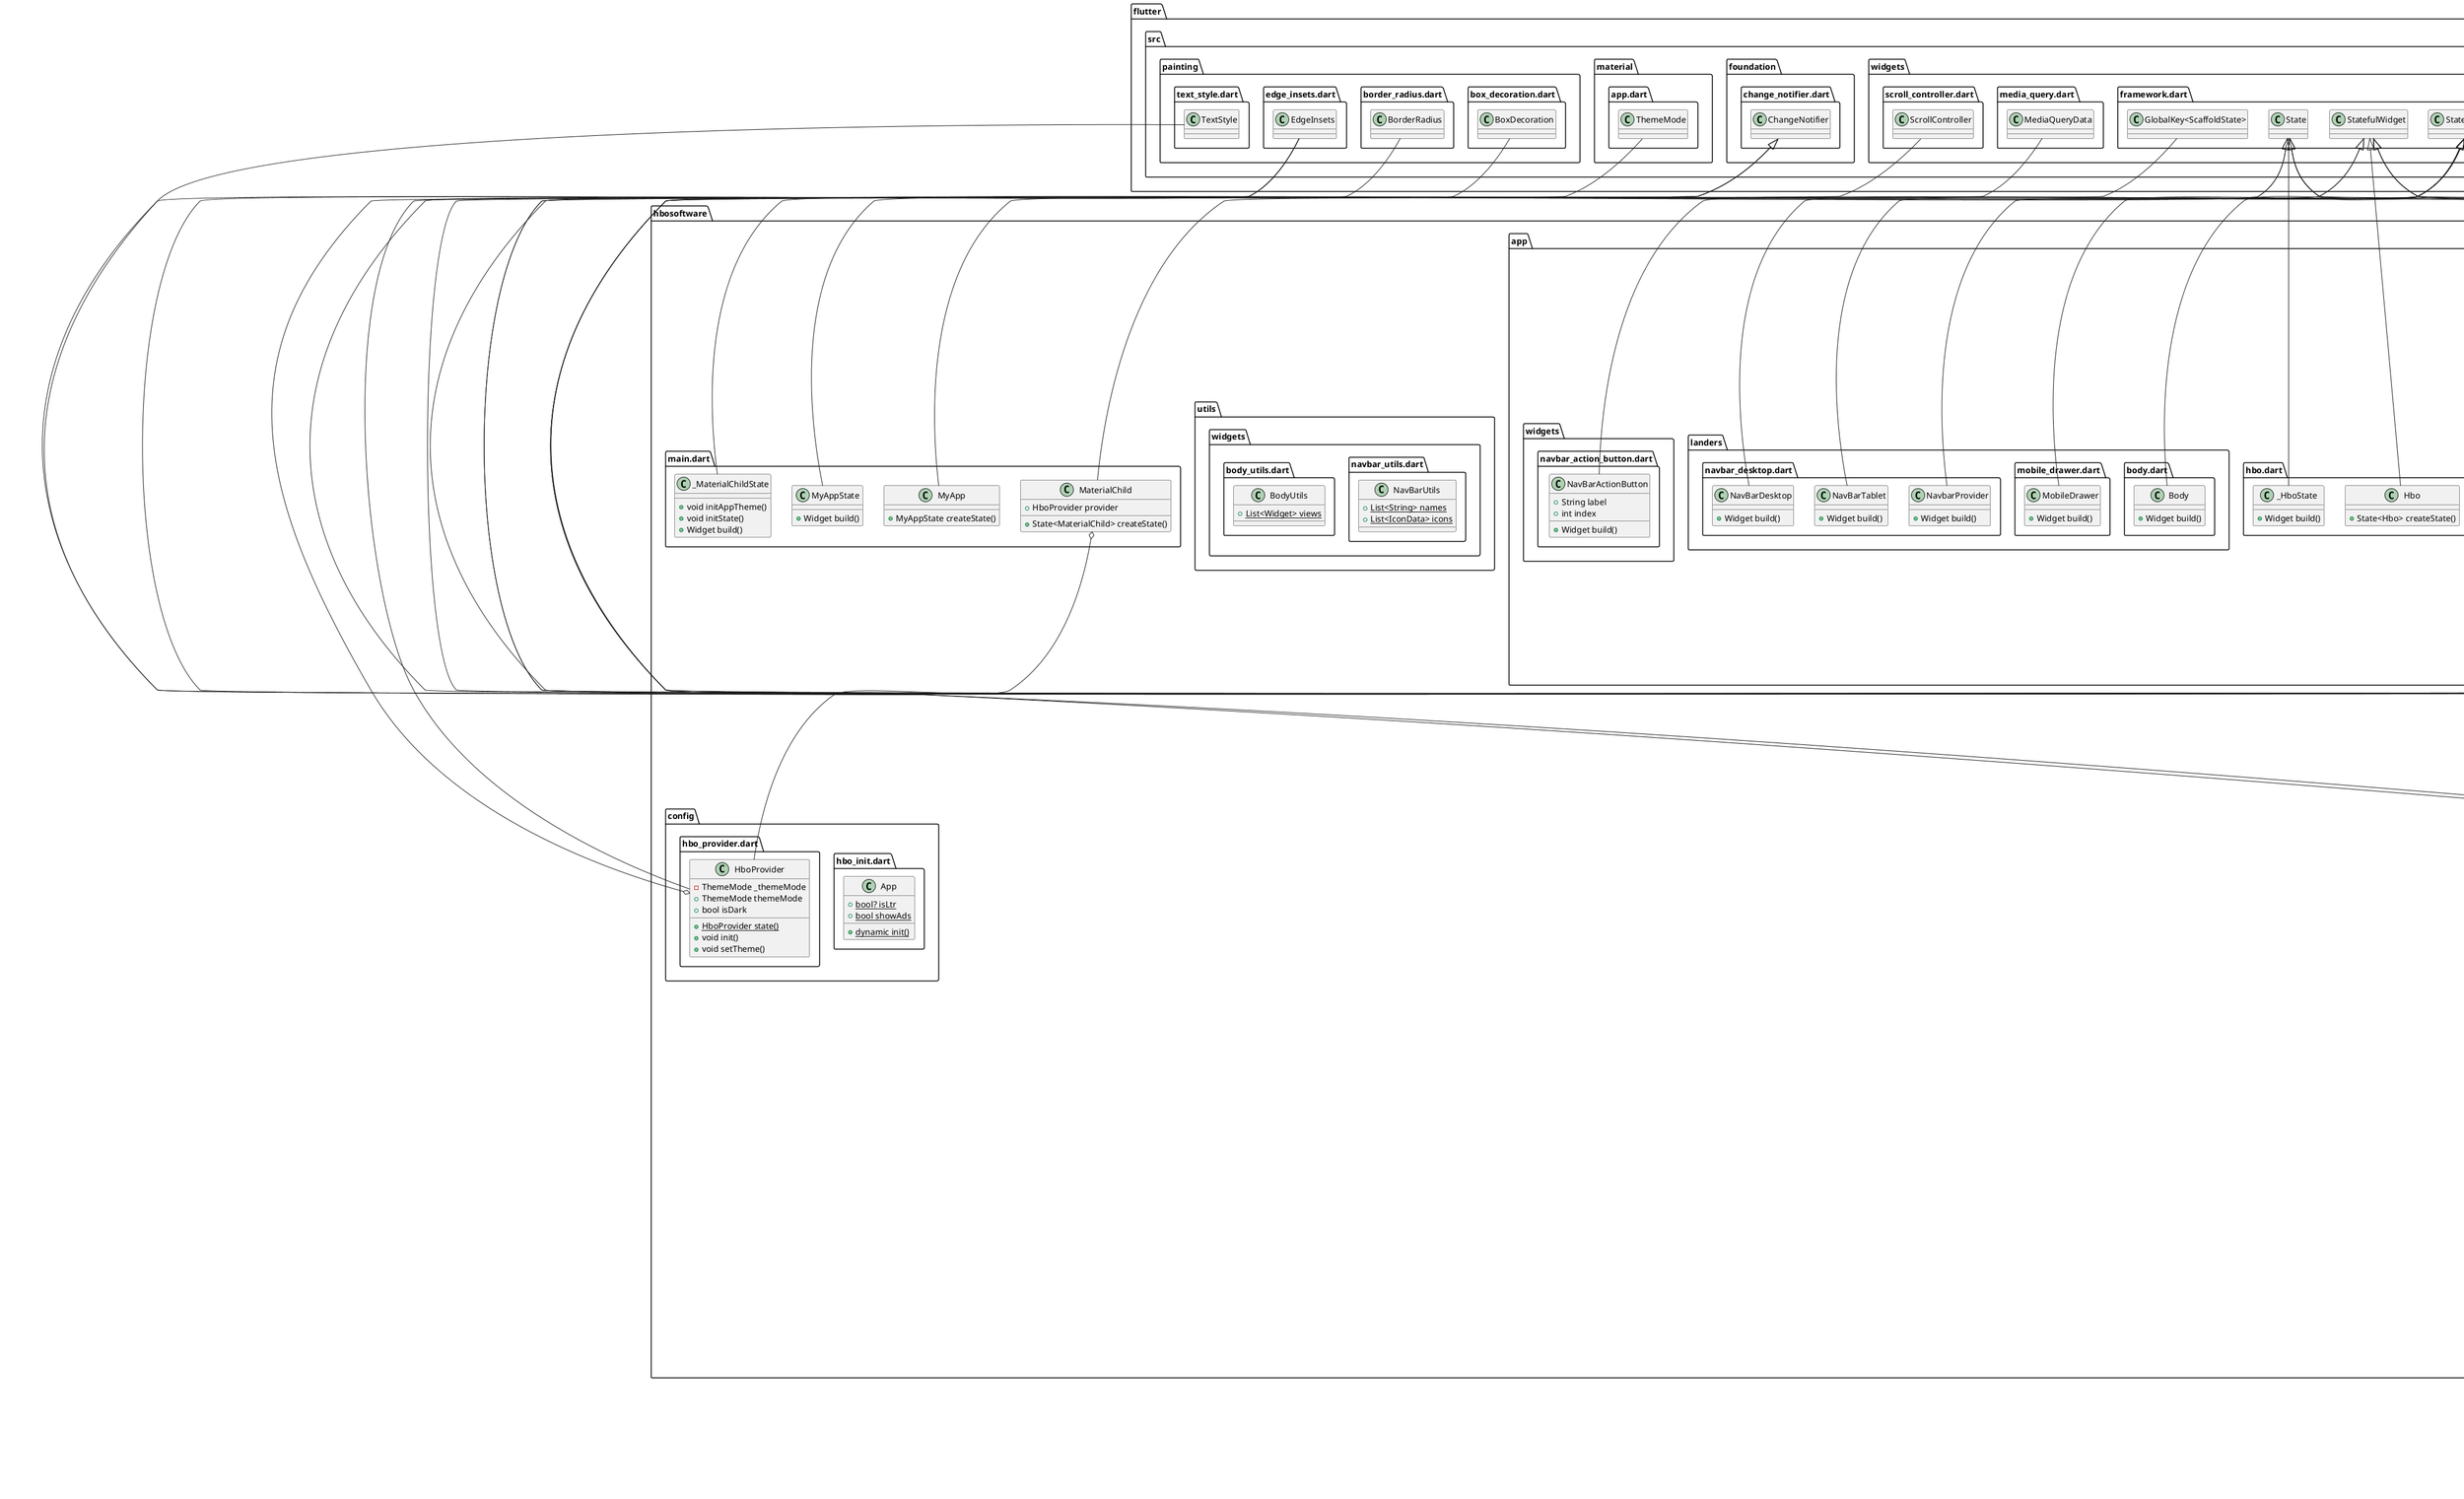 @startuml
set namespaceSeparator ::

class "hbosoftware::core::ui::toasts::hbo_toast.dart::HboToast" {
  {static} +HboToast toast
  +void error()
  +void info()
  +void message()
  +void success()
}

"hbosoftware::core::ui::toasts::hbo_toast.dart::HboToast" o-- "hbosoftware::core::ui::toasts::hbo_toast.dart::HboToast"
"hbosoftware::core::ui::toasts::warn.dart::Warn" <|-- "hbosoftware::core::ui::toasts::hbo_toast.dart::HboToast"

abstract class "hbosoftware::core::ui::toasts::warn.dart::Warn" {
  +void message()
  +void info()
  +void success()
  +void error()
}

class "hbosoftware::core::ui::hbo_spacer.dart::Space" {
  {static} +Widget? x
  {static} +Widget? y
  {static} +Widget? x1
  {static} +Widget? y1
  {static} +Widget? x2
  {static} +Widget? y2
  {static} +Widget? xm
  {static} +Widget? ym
  {static} +EdgeInsets? z
  {static} +EdgeInsets? h
  {static} +EdgeInsets? v
  {static} +EdgeInsets? h1
  {static} +EdgeInsets? v1
  {static} +EdgeInsets? h2
  {static} +EdgeInsets? v2
  {static} +Widget? top
  {static} +Widget? bottom
  {static} +Widget xf()
  {static} +Widget yf()
  {static} +EdgeInsets hf()
  {static} +EdgeInsets vf()
  {static} +EdgeInsets all()
  +FutureOr<void> initialize()
}

"hbosoftware::core::ui::hbo_spacer.dart::Space" o-- "flutter::src::widgets::framework.dart::Widget"
"hbosoftware::core::ui::hbo_spacer.dart::Space" o-- "flutter::src::painting::edge_insets.dart::EdgeInsets"
"hbosoftware::core::hbo_initiliazer.dart::InitializationAdapter" <|-- "hbosoftware::core::ui::hbo_spacer.dart::Space"

class "hbosoftware::core::ui::functions::hbo_scroll.dart::ScrollProvider" {
  +ScrollController scrollController
  +ScrollController controller
  +dynamic scroll()
  +dynamic scrollMobile()
}

"hbosoftware::core::ui::functions::hbo_scroll.dart::ScrollProvider" o-- "flutter::src::widgets::scroll_controller.dart::ScrollController"
"flutter::src::foundation::change_notifier.dart::ChangeNotifier" <|-- "hbosoftware::core::ui::functions::hbo_scroll.dart::ScrollProvider"

class "hbosoftware::core::ui::functions::drawer_provider.dart::DrawerProvider" {
  +GlobalKey<ScaffoldState> scafoldKey
  +GlobalKey<ScaffoldState> key
}

"hbosoftware::core::ui::functions::drawer_provider.dart::DrawerProvider" o-- "flutter::src::widgets::framework.dart::GlobalKey<ScaffoldState>"
"flutter::src::foundation::change_notifier.dart::ChangeNotifier" <|-- "hbosoftware::core::ui::functions::drawer_provider.dart::DrawerProvider"

class "hbosoftware::core::ui::thypography::app_typography.dart::HboText" {
  {static} +TextStyle? btn
  {static} +TextStyle? h1
  {static} +TextStyle? h1b
  {static} +TextStyle? h2
  {static} +TextStyle? h2b
  {static} +TextStyle? h3
  {static} +TextStyle? h3b
  {static} +TextStyle? b1
  {static} +TextStyle? b1b
  {static} +TextStyle? b2
  {static} +TextStyle? b2b
  {static} +TextStyle? l1
  {static} +TextStyle? l1b
  {static} +TextStyle? l2
  {static} +TextStyle? l2b
  +FutureOr<void> initialize()
}

"hbosoftware::core::ui::thypography::app_typography.dart::HboText" o-- "flutter::src::painting::text_style.dart::TextStyle"
"hbosoftware::core::hbo_initiliazer.dart::InitializationAdapter" <|-- "hbosoftware::core::ui::thypography::app_typography.dart::HboText"

class "hbosoftware::core::responsive::responsive.dart::HboResp" {
  +Widget mobile
  +Widget tablet
  +Widget desktop
  {static} +bool isMobile()
  {static} +bool isTablet()
  {static} +bool isDesktop()
  +Widget build()
}

"hbosoftware::core::responsive::responsive.dart::HboResp" o-- "flutter::src::widgets::framework.dart::Widget"
"flutter::src::widgets::framework.dart::StatelessWidget" <|-- "hbosoftware::core::responsive::responsive.dart::HboResp"

abstract class "hbosoftware::core::hbo_initiliazer.dart::InitializationAdapter" {
  +FutureOr<void> initialize()
}

class "hbosoftware::core::theme::hbo_theme.dart::HboTheme" {
  {static} -HboCoreTheme _core
  {static} +HboCoreTheme light
  {static} +HboCoreTheme dark
  {static} +HboCoreTheme? c
  {static} +dynamic init()
  {static} +bool isDark()
  +FutureOr<void> initialize()
}

"hbosoftware::core::theme::hbo_theme.dart::HboTheme" o-- "hbosoftware::core::theme::hbo_core_theme.dart::HboCoreTheme"
"hbosoftware::core::hbo_initiliazer.dart::InitializationAdapter" <|-- "hbosoftware::core::theme::hbo_theme.dart::HboTheme"

class "hbosoftware::core::theme::hbo_core_theme.dart::HboCoreTheme" {
  +Color? primary
  +Color? primaryLight
  +Color? primaryDark
  +Color? accent
  +Color? accentLight
  +Color? accentDark
  +Color? background
  +Color? backgroundSub
  +Color? scaffold
  +Color? scaffoldDark
  +Color? text
  +Color? textSub
  +Color? textSub2
  +Color? shadow
  +Color? shadowSub
  +HboCoreTheme copyWith()
}

"hbosoftware::core::theme::hbo_core_theme.dart::HboCoreTheme" o-- "dart::ui::Color"

class "hbosoftware::core::theme::hbo_dimension.dart::HboDimensions" {
  {static} +double? maxContainerWidth
  {static} +double? miniContainerWidth
  {static} +bool? isLandscape
  {static} +double? padding
  {static} +double ratio
  {static} +Size? size
  {static} -dynamic _initLargeScreens()
  {static} -dynamic _initSmallScreensHighDensity()
  {static} +String inString()
  {static} +double space()
  {static} +double normalize()
  {static} +double font()
  +FutureOr<void> initialize()
}

"hbosoftware::core::theme::hbo_dimension.dart::HboDimensions" o-- "dart::ui::Size"
"hbosoftware::core::hbo_initiliazer.dart::InitializationAdapter" <|-- "hbosoftware::core::theme::hbo_dimension.dart::HboDimensions"

class "hbosoftware::core::theme::hbo_ui.dart::UI" {
  {static} -MediaQueryData? _mediaQueryData
  {static} +double? width
  {static} +double? height
  {static} +double? horizontal
  {static} +double? vertical
  {static} +EdgeInsets? padding
  {static} +EdgeInsets? vi
  {static} -double? _safeAreaHorizontal
  {static} -double? _safeAreaVertical
  {static} +double? safeWidth
  {static} +double? safeHeight
  {static} +double? diagonal
  {static} +bool? xxs
  {static} +bool? xs
  {static} +bool? sm
  {static} +bool? md
  {static} +bool? xmd
  {static} +bool? lg
  {static} +bool? xl
  {static} +bool? xlg
  {static} +bool? xxlg
  {static} +dynamic initChecks()
  {static} +MediaQueryData mediaQuery()
  {static} +Size getSize()
  +FutureOr<void> initialize()
}

"hbosoftware::core::theme::hbo_ui.dart::UI" o-- "flutter::src::widgets::media_query.dart::MediaQueryData"
"hbosoftware::core::theme::hbo_ui.dart::UI" o-- "flutter::src::painting::edge_insets.dart::EdgeInsets"
"hbosoftware::core::hbo_initiliazer.dart::InitializationAdapter" <|-- "hbosoftware::core::theme::hbo_ui.dart::UI"

abstract class "hbosoftware::core::theme::hbo_ui_props.dart::UIProps" {
  {static} +Duration duration
  {static} +Duration duration2
  {static} +EdgeInsets? btnPadMed
  {static} +EdgeInsets? btnPadSm
  {static} +double radius
  {static} +BorderRadius? tabRadius
  {static} +BorderRadius? buttonRadius
  {static} +BorderRadius? cardRadius
  {static} +BoxDecoration? borderButton
  {static} +List<BoxShadow>? cardShadow
  {static} +BoxDecoration? boxCard
  {static} +dynamic init()
  {static} +dynamic initRadius()
  {static} +dynamic initButtons()
  {static} +dynamic initShadows()
  {static} +dynamic initBoxDecorations()
}

"hbosoftware::core::theme::hbo_ui_props.dart::UIProps" o-- "flutter::src::painting::edge_insets.dart::EdgeInsets"
"hbosoftware::core::theme::hbo_ui_props.dart::UIProps" o-- "flutter::src::painting::border_radius.dart::BorderRadius"
"hbosoftware::core::theme::hbo_ui_props.dart::UIProps" o-- "flutter::src::painting::box_decoration.dart::BoxDecoration"

class "hbosoftware::core::log::hbo_logger_impl.dart::HboAppLog" {
  {static} +HboAppLog log
  -Logger _log
  +void d()
  +void e()
  +void i()
  +void v()
  +void w()
}

"hbosoftware::core::log::hbo_logger_impl.dart::HboAppLog" o-- "hbosoftware::core::log::hbo_logger_impl.dart::HboAppLog"
"hbosoftware::core::log::hbo_logger_impl.dart::HboAppLog" o-- "logger::src::logger.dart::Logger"
"hbosoftware::core::log::hbo_logger.dart::HboLogger" <|-- "hbosoftware::core::log::hbo_logger_impl.dart::HboAppLog"

abstract class "hbosoftware::core::log::hbo_logger.dart::HboLogger" {
  +void v()
  +void d()
  +void i()
  +void w()
  +void e()
}

class "hbosoftware::core::animations::entrance_fader.dart::EntranceFader" {
  +Widget child
  +Duration delay
  +Duration duration
  +Offset offset
  +EntranceFaderState createState()
}

"hbosoftware::core::animations::entrance_fader.dart::EntranceFader" o-- "flutter::src::widgets::framework.dart::Widget"
"hbosoftware::core::animations::entrance_fader.dart::EntranceFader" o-- "dart::ui::Offset"
"flutter::src::widgets::framework.dart::StatefulWidget" <|-- "hbosoftware::core::animations::entrance_fader.dart::EntranceFader"

class "hbosoftware::core::animations::entrance_fader.dart::EntranceFaderState" {
  -AnimationController? _controller
  -Animation<dynamic>? _dxAnimation
  -Animation<dynamic>? _dyAnimation
  +void initState()
  +void dispose()
  +Widget build()
}

"hbosoftware::core::animations::entrance_fader.dart::EntranceFaderState" o-- "flutter::src::animation::animation_controller.dart::AnimationController"
"hbosoftware::core::animations::entrance_fader.dart::EntranceFaderState" o-- "flutter::src::animation::animation.dart::Animation<dynamic>"
"flutter::src::widgets::framework.dart::State" <|-- "hbosoftware::core::animations::entrance_fader.dart::EntranceFaderState"
"flutter::src::widgets::ticker_provider.dart::SingleTickerProviderStateMixin" <|-- "hbosoftware::core::animations::entrance_fader.dart::EntranceFaderState"

class "hbosoftware::core::animations::bottom_animation.dart::Animator" {
  +Widget? child
  +Duration? time
  +AnimatorState createState()
}

"hbosoftware::core::animations::bottom_animation.dart::Animator" o-- "flutter::src::widgets::framework.dart::Widget"
"flutter::src::widgets::framework.dart::StatefulWidget" <|-- "hbosoftware::core::animations::bottom_animation.dart::Animator"

class "hbosoftware::core::animations::bottom_animation.dart::AnimatorState" {
  +Timer? timer
  +AnimationController? animationController
  +Animation<dynamic>? animation
  +void initState()
  +void dispose()
  +Widget build()
}

"hbosoftware::core::animations::bottom_animation.dart::AnimatorState" o-- "dart::async::Timer"
"hbosoftware::core::animations::bottom_animation.dart::AnimatorState" o-- "flutter::src::animation::animation_controller.dart::AnimationController"
"hbosoftware::core::animations::bottom_animation.dart::AnimatorState" o-- "flutter::src::animation::animation.dart::Animation<dynamic>"
"flutter::src::widgets::framework.dart::State" <|-- "hbosoftware::core::animations::bottom_animation.dart::AnimatorState"
"flutter::src::widgets::ticker_provider.dart::SingleTickerProviderStateMixin" <|-- "hbosoftware::core::animations::bottom_animation.dart::AnimatorState"

class "hbosoftware::core::animations::bottom_animation.dart::WidgetAnimator" {
  +Widget child
  +Widget build()
}

"hbosoftware::core::animations::bottom_animation.dart::WidgetAnimator" o-- "flutter::src::widgets::framework.dart::Widget"
"flutter::src::widgets::framework.dart::StatelessWidget" <|-- "hbosoftware::core::animations::bottom_animation.dart::WidgetAnimator"

class "hbosoftware::app::features::home::home.dart::Home" {
  +Widget build()
}

"flutter::src::widgets::framework.dart::StatelessWidget" <|-- "hbosoftware::app::features::home::home.dart::Home"

class "hbosoftware::app::features::home::presentation::view::home_desktop.dart::HomeDesktop" {
  +Widget build()
}

"flutter::src::widgets::framework.dart::StatelessWidget" <|-- "hbosoftware::app::features::home::presentation::view::home_desktop.dart::HomeDesktop"

class "hbosoftware::app::features::home::presentation::view::home_mobile.dart::HomeMobile" {
  +Widget build()
}

"flutter::src::widgets::framework.dart::StatelessWidget" <|-- "hbosoftware::app::features::home::presentation::view::home_mobile.dart::HomeMobile"

class "hbosoftware::app::features::home::presentation::view::home_tablet.dart::HomeTablet" {
  +Widget build()
}

"flutter::src::widgets::framework.dart::StatelessWidget" <|-- "hbosoftware::app::features::home::presentation::view::home_tablet.dart::HomeTablet"

class "hbosoftware::app::features::home::presentation::widgets::carousel::hbo_carousel.dart::HboCarousel" {
  +Widget build()
  -Widget _carosuel()
}

"flutter::src::widgets::framework.dart::StatelessWidget" <|-- "hbosoftware::app::features::home::presentation::widgets::carousel::hbo_carousel.dart::HboCarousel"

class "hbosoftware::app::features::home::presentation::widgets::stories::hbo_story.dart::HboStory" {
  +bool isHorizontal
  +String title
  +State<HboStory> createState()
}

"flutter::src::widgets::framework.dart::StatefulWidget" <|-- "hbosoftware::app::features::home::presentation::widgets::stories::hbo_story.dart::HboStory"

class "hbosoftware::app::features::home::presentation::widgets::stories::hbo_story.dart::_HboStoryState" {
  -double _width
  -double _height
  -double _radius
  -double _strokeWidth
  -double _gapSize
  -bool _showUserNames
  -List<Color> _defaultBorderColors
  -List<Color> _selectedColors
  -double _lerp
  +Widget build()
  -Widget _controls()
  -Widget _buildSlider()
}

"flutter::src::widgets::framework.dart::State" <|-- "hbosoftware::app::features::home::presentation::widgets::stories::hbo_story.dart::_HboStoryState"

class "hbosoftware::app::hbo.dart::Hbo" {
  +State<Hbo> createState()
}

"flutter::src::widgets::framework.dart::StatefulWidget" <|-- "hbosoftware::app::hbo.dart::Hbo"

class "hbosoftware::app::hbo.dart::_HboState" {
  +Widget build()
}

"flutter::src::widgets::framework.dart::State" <|-- "hbosoftware::app::hbo.dart::_HboState"

class "hbosoftware::app::landers::body.dart::Body" {
  +Widget build()
}

"flutter::src::widgets::framework.dart::StatelessWidget" <|-- "hbosoftware::app::landers::body.dart::Body"

class "hbosoftware::app::landers::mobile_drawer.dart::MobileDrawer" {
  +Widget build()
}

"flutter::src::widgets::framework.dart::StatelessWidget" <|-- "hbosoftware::app::landers::mobile_drawer.dart::MobileDrawer"

class "hbosoftware::app::landers::navbar_desktop.dart::NavbarProvider" {
  +Widget build()
}

"flutter::src::widgets::framework.dart::StatelessWidget" <|-- "hbosoftware::app::landers::navbar_desktop.dart::NavbarProvider"

class "hbosoftware::app::landers::navbar_desktop.dart::NavBarTablet" {
  +Widget build()
}

"flutter::src::widgets::framework.dart::StatelessWidget" <|-- "hbosoftware::app::landers::navbar_desktop.dart::NavBarTablet"

class "hbosoftware::app::landers::navbar_desktop.dart::NavBarDesktop" {
  +Widget build()
}

"flutter::src::widgets::framework.dart::StatelessWidget" <|-- "hbosoftware::app::landers::navbar_desktop.dart::NavBarDesktop"

class "hbosoftware::app::widgets::navbar_action_button.dart::NavBarActionButton" {
  +String label
  +int index
  +Widget build()
}

"flutter::src::widgets::framework.dart::StatelessWidget" <|-- "hbosoftware::app::widgets::navbar_action_button.dart::NavBarActionButton"

class "hbosoftware::config::hbo_init.dart::App" {
  {static} +bool? isLtr
  {static} +bool showAds
  {static} +dynamic init()
}

class "hbosoftware::config::hbo_provider.dart::HboProvider" {
  -ThemeMode _themeMode
  +ThemeMode themeMode
  +bool isDark
  {static} +HboProvider state()
  +void init()
  +void setTheme()
}

"hbosoftware::config::hbo_provider.dart::HboProvider" o-- "flutter::src::material::app.dart::ThemeMode"
"flutter::src::foundation::change_notifier.dart::ChangeNotifier" <|-- "hbosoftware::config::hbo_provider.dart::HboProvider"

class "hbosoftware::utils::widgets::navbar_utils.dart::NavBarUtils" {
  {static} +List<String> names
  {static} +List<IconData> icons
}

class "hbosoftware::utils::widgets::body_utils.dart::BodyUtils" {
  {static} +List<Widget> views
}

class "hbosoftware::main.dart::MyApp" {
  +MyAppState createState()
}

"flutter::src::widgets::framework.dart::StatefulWidget" <|-- "hbosoftware::main.dart::MyApp"

class "hbosoftware::main.dart::MyAppState" {
  +Widget build()
}

"flutter::src::widgets::framework.dart::State" <|-- "hbosoftware::main.dart::MyAppState"

class "hbosoftware::main.dart::MaterialChild" {
  +HboProvider provider
  +State<MaterialChild> createState()
}

"hbosoftware::main.dart::MaterialChild" o-- "hbosoftware::config::hbo_provider.dart::HboProvider"
"flutter::src::widgets::framework.dart::StatefulWidget" <|-- "hbosoftware::main.dart::MaterialChild"

class "hbosoftware::main.dart::_MaterialChildState" {
  +void initAppTheme()
  +void initState()
  +Widget build()
}

"flutter::src::widgets::framework.dart::State" <|-- "hbosoftware::main.dart::_MaterialChildState"


@enduml